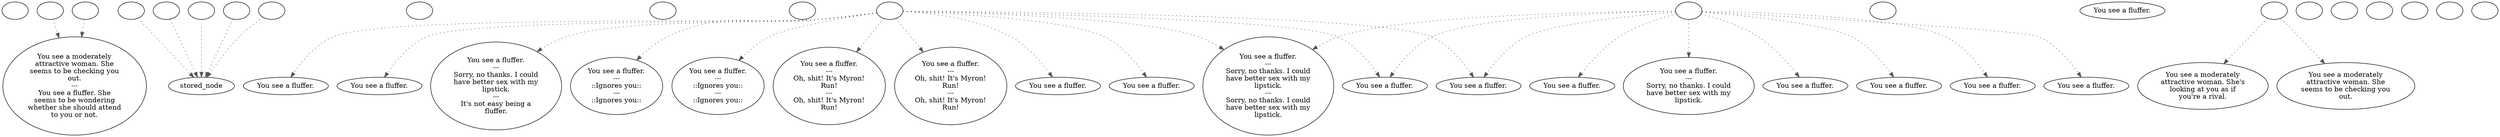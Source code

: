 digraph ncFluffe {
  "checkPartyMembersNearDoor" [style=filled       fillcolor="#FFFFFF"       color="#000000"]
  "checkPartyMembersNearDoor" [label=""]
  "ChooseFromList" [style=filled       fillcolor="#FFFFFF"       color="#000000"]
  "ChooseFromList" [label="You see a moderately\nattractive woman. She\nseems to be checking you\nout.\n---\nYou see a fluffer. She\nseems to be wondering\nwhether she should attend\nto you or not."]
  "CLICK_PREV" [style=filled       fillcolor="#FFFFFF"       color="#000000"]
  "CLICK_PREV" -> "ChooseFromList" [style=dotted color="#555555"]
  "CLICK_PREV" [label=""]
  "CLICK_0" [style=filled       fillcolor="#FFFFFF"       color="#000000"]
  "CLICK_0" -> "stored_node" [style=dotted color="#555555"]
  "CLICK_0" [label=""]
  "CLICK_1" [style=filled       fillcolor="#FFFFFF"       color="#000000"]
  "CLICK_1" -> "stored_node" [style=dotted color="#555555"]
  "CLICK_1" [label=""]
  "CLICK_2" [style=filled       fillcolor="#FFFFFF"       color="#000000"]
  "CLICK_2" -> "stored_node" [style=dotted color="#555555"]
  "CLICK_2" [label=""]
  "CLICK_3" [style=filled       fillcolor="#FFFFFF"       color="#000000"]
  "CLICK_3" -> "stored_node" [style=dotted color="#555555"]
  "CLICK_3" [label=""]
  "CLICK_4" [style=filled       fillcolor="#FFFFFF"       color="#000000"]
  "CLICK_4" -> "stored_node" [style=dotted color="#555555"]
  "CLICK_4" [label=""]
  "CLICK_MORE" [style=filled       fillcolor="#FFFFFF"       color="#000000"]
  "CLICK_MORE" -> "ChooseFromList" [style=dotted color="#555555"]
  "CLICK_MORE" [label=""]
  "start" [style=filled       fillcolor="#FFFFFF"       color="#000000"]
  "start" [label=""]
  "critter_p_proc" [style=filled       fillcolor="#FFFFFF"       color="#000000"]
  "critter_p_proc" [label=""]
  "pickup_p_proc" [style=filled       fillcolor="#FFFFFF"       color="#000000"]
  "pickup_p_proc" [label=""]
  "talk_p_proc" [style=filled       fillcolor="#FFFFFF"       color="#000000"]
  "talk_p_proc" -> "Node015" [style=dotted color="#555555"]
  "talk_p_proc" -> "Node005" [style=dotted color="#555555"]
  "talk_p_proc" -> "Node016" [style=dotted color="#555555"]
  "talk_p_proc" -> "Node017" [style=dotted color="#555555"]
  "talk_p_proc" -> "Node018" [style=dotted color="#555555"]
  "talk_p_proc" -> "Node011" [style=dotted color="#555555"]
  "talk_p_proc" -> "Node012" [style=dotted color="#555555"]
  "talk_p_proc" -> "Node019" [style=dotted color="#555555"]
  "talk_p_proc" -> "Node020" [style=dotted color="#555555"]
  "talk_p_proc" [label=""]
  "destroy_p_proc" [style=filled       fillcolor="#FFFFFF"       color="#000000"]
  "destroy_p_proc" [label=""]
  "look_at_p_proc" [style=filled       fillcolor="#FFFFFF"       color="#000000"]
  "look_at_p_proc" [label="You see a fluffer."]
  "description_p_proc" [style=filled       fillcolor="#FFFFFF"       color="#000000"]
  "description_p_proc" -> "Node002" [style=dotted color="#555555"]
  "description_p_proc" -> "Node001" [style=dotted color="#555555"]
  "description_p_proc" [label=""]
  "use_skill_on_p_proc" [style=filled       fillcolor="#FFFFFF"       color="#000000"]
  "use_skill_on_p_proc" [label=""]
  "damage_p_proc" [style=filled       fillcolor="#FFFFFF"       color="#000000"]
  "damage_p_proc" [label=""]
  "map_enter_p_proc" [style=filled       fillcolor="#FFFFFF"       color="#000000"]
  "map_enter_p_proc" [label=""]
  "timed_event_p_proc" [style=filled       fillcolor="#FFFFFF"       color="#000000"]
  "timed_event_p_proc" -> "Node003" [style=dotted color="#555555"]
  "timed_event_p_proc" -> "Node004" [style=dotted color="#555555"]
  "timed_event_p_proc" -> "Node006" [style=dotted color="#555555"]
  "timed_event_p_proc" -> "Node005" [style=dotted color="#555555"]
  "timed_event_p_proc" -> "Node008" [style=dotted color="#555555"]
  "timed_event_p_proc" -> "Node007" [style=dotted color="#555555"]
  "timed_event_p_proc" -> "Node010" [style=dotted color="#555555"]
  "timed_event_p_proc" -> "Node009" [style=dotted color="#555555"]
  "timed_event_p_proc" -> "Node011" [style=dotted color="#555555"]
  "timed_event_p_proc" -> "Node012" [style=dotted color="#555555"]
  "timed_event_p_proc" -> "Node013" [style=dotted color="#555555"]
  "timed_event_p_proc" -> "Node014" [style=dotted color="#555555"]
  "timed_event_p_proc" [label=""]
  "map_update_p_proc" [style=filled       fillcolor="#FFFFFF"       color="#000000"]
  "map_update_p_proc" [label=""]
  "Node998" [style=filled       fillcolor="#FFFFFF"       color="#000000"]
  "Node998" [label=""]
  "Node999" [style=filled       fillcolor="#FFFFFF"       color="#000000"]
  "Node999" [label=""]
  "Node001" [style=filled       fillcolor="#FFFFFF"       color="#000000"]
  "Node001" [label="You see a moderately\nattractive woman. She\nseems to be checking you\nout."]
  "Node002" [style=filled       fillcolor="#FFFFFF"       color="#000000"]
  "Node002" [label="You see a moderately\nattractive woman. She's\nlooking at you as if\nyou're a rival."]
  "Node003" [style=filled       fillcolor="#FFFFFF"       color="#000000"]
  "Node003" [label="You see a fluffer."]
  "Node004" [style=filled       fillcolor="#FFFFFF"       color="#000000"]
  "Node004" [label="You see a fluffer."]
  "Node005" [style=filled       fillcolor="#FFFFFF"       color="#000000"]
  "Node005" [label="You see a fluffer.\n---\nSorry, no thanks. I could\nhave better sex with my\nlipstick.\n---\nSorry, no thanks. I could\nhave better sex with my\nlipstick."]
  "Node006" [style=filled       fillcolor="#FFFFFF"       color="#000000"]
  "Node006" [label="You see a fluffer.\n---\nSorry, no thanks. I could\nhave better sex with my\nlipstick.\n---\nIt's not easy being a\nfluffer."]
  "Node007" [style=filled       fillcolor="#FFFFFF"       color="#000000"]
  "Node007" [label="You see a fluffer.\n---\n::Ignores you::\n---\n::Ignores you::"]
  "Node008" [style=filled       fillcolor="#FFFFFF"       color="#000000"]
  "Node008" [label="You see a fluffer.\n---\n::Ignores you::\n---\n::Ignores you::"]
  "Node009" [style=filled       fillcolor="#FFFFFF"       color="#000000"]
  "Node009" [label="You see a fluffer.\n---\nOh, shit! It's Myron!\nRun!\n---\nOh, shit! It's Myron!\nRun!"]
  "Node010" [style=filled       fillcolor="#FFFFFF"       color="#000000"]
  "Node010" [label="You see a fluffer.\n---\nOh, shit! It's Myron!\nRun!\n---\nOh, shit! It's Myron!\nRun!"]
  "Node011" [style=filled       fillcolor="#FFFFFF"       color="#000000"]
  "Node011" [label="You see a fluffer."]
  "Node012" [style=filled       fillcolor="#FFFFFF"       color="#000000"]
  "Node012" [label="You see a fluffer."]
  "Node013" [style=filled       fillcolor="#FFFFFF"       color="#000000"]
  "Node013" [label="You see a fluffer."]
  "Node014" [style=filled       fillcolor="#FFFFFF"       color="#000000"]
  "Node014" [label="You see a fluffer."]
  "Node015" [style=filled       fillcolor="#FFFFFF"       color="#000000"]
  "Node015" [label="You see a fluffer."]
  "Node016" [style=filled       fillcolor="#FFFFFF"       color="#000000"]
  "Node016" [label="You see a fluffer.\n---\nSorry, no thanks. I could\nhave better sex with my\nlipstick."]
  "Node017" [style=filled       fillcolor="#FFFFFF"       color="#000000"]
  "Node017" [label="You see a fluffer."]
  "Node018" [style=filled       fillcolor="#FFFFFF"       color="#000000"]
  "Node018" [label="You see a fluffer."]
  "Node019" [style=filled       fillcolor="#FFFFFF"       color="#000000"]
  "Node019" [label="You see a fluffer."]
  "Node020" [style=filled       fillcolor="#FFFFFF"       color="#000000"]
  "Node020" [label="You see a fluffer."]
}